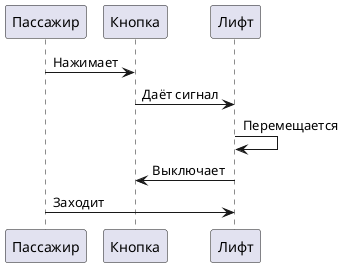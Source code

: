 @startuml

Пассажир -> Кнопка : Нажимает
Кнопка -> Лифт : Даёт сигнал
Лифт -> Лифт : Перемещается
Лифт -> Кнопка : Выключает
Пассажир -> Лифт : Заходит

@enduml
